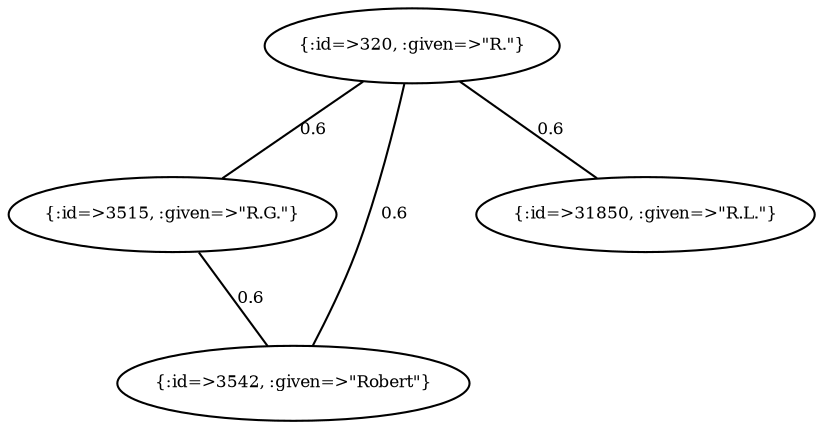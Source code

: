 graph Collector__WeightedGraph {
    "{:id=>320, :given=>\"R.\"}" [
        fontsize = 8,
        label = "{:id=>320, :given=>\"R.\"}"
    ]

    "{:id=>3515, :given=>\"R.G.\"}" [
        fontsize = 8,
        label = "{:id=>3515, :given=>\"R.G.\"}"
    ]

    "{:id=>3542, :given=>\"Robert\"}" [
        fontsize = 8,
        label = "{:id=>3542, :given=>\"Robert\"}"
    ]

    "{:id=>31850, :given=>\"R.L.\"}" [
        fontsize = 8,
        label = "{:id=>31850, :given=>\"R.L.\"}"
    ]

    "{:id=>320, :given=>\"R.\"}" -- "{:id=>3515, :given=>\"R.G.\"}" [
        fontsize = 8,
        label = 0.6
    ]

    "{:id=>320, :given=>\"R.\"}" -- "{:id=>3542, :given=>\"Robert\"}" [
        fontsize = 8,
        label = 0.6
    ]

    "{:id=>320, :given=>\"R.\"}" -- "{:id=>31850, :given=>\"R.L.\"}" [
        fontsize = 8,
        label = 0.6
    ]

    "{:id=>3515, :given=>\"R.G.\"}" -- "{:id=>3542, :given=>\"Robert\"}" [
        fontsize = 8,
        label = 0.6
    ]
}
